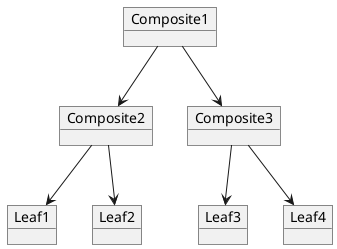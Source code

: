 @startuml

object Composite1
object Composite2
object Composite3
object Leaf1
object Leaf2
object Leaf3
object Leaf4

Composite1 --> Composite2
Composite1 --> Composite3
Composite2 --> Leaf1
Composite2 --> Leaf2
Composite3 --> Leaf3
Composite3 --> Leaf4

@enduml